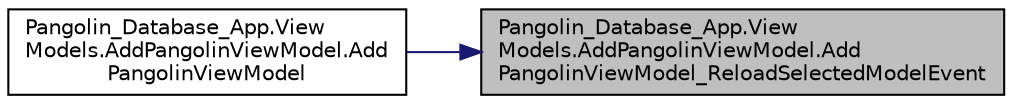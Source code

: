 digraph "Pangolin_Database_App.ViewModels.AddPangolinViewModel.AddPangolinViewModel_ReloadSelectedModelEvent"
{
 // LATEX_PDF_SIZE
  edge [fontname="Helvetica",fontsize="10",labelfontname="Helvetica",labelfontsize="10"];
  node [fontname="Helvetica",fontsize="10",shape=record];
  rankdir="RL";
  Node1 [label="Pangolin_Database_App.View\lModels.AddPangolinViewModel.Add\lPangolinViewModel_ReloadSelectedModelEvent",height=0.2,width=0.4,color="black", fillcolor="grey75", style="filled", fontcolor="black",tooltip="Resets the standard model if save \"no\" button is clicked"];
  Node1 -> Node2 [dir="back",color="midnightblue",fontsize="10",style="solid"];
  Node2 [label="Pangolin_Database_App.View\lModels.AddPangolinViewModel.Add\lPangolinViewModel",height=0.2,width=0.4,color="black", fillcolor="white", style="filled",URL="$class_pangolin___database___app_1_1_view_models_1_1_add_pangolin_view_model.html#a9e5a4f8a162a704f8251271f92379e54",tooltip="Initalized edit view with model"];
}
